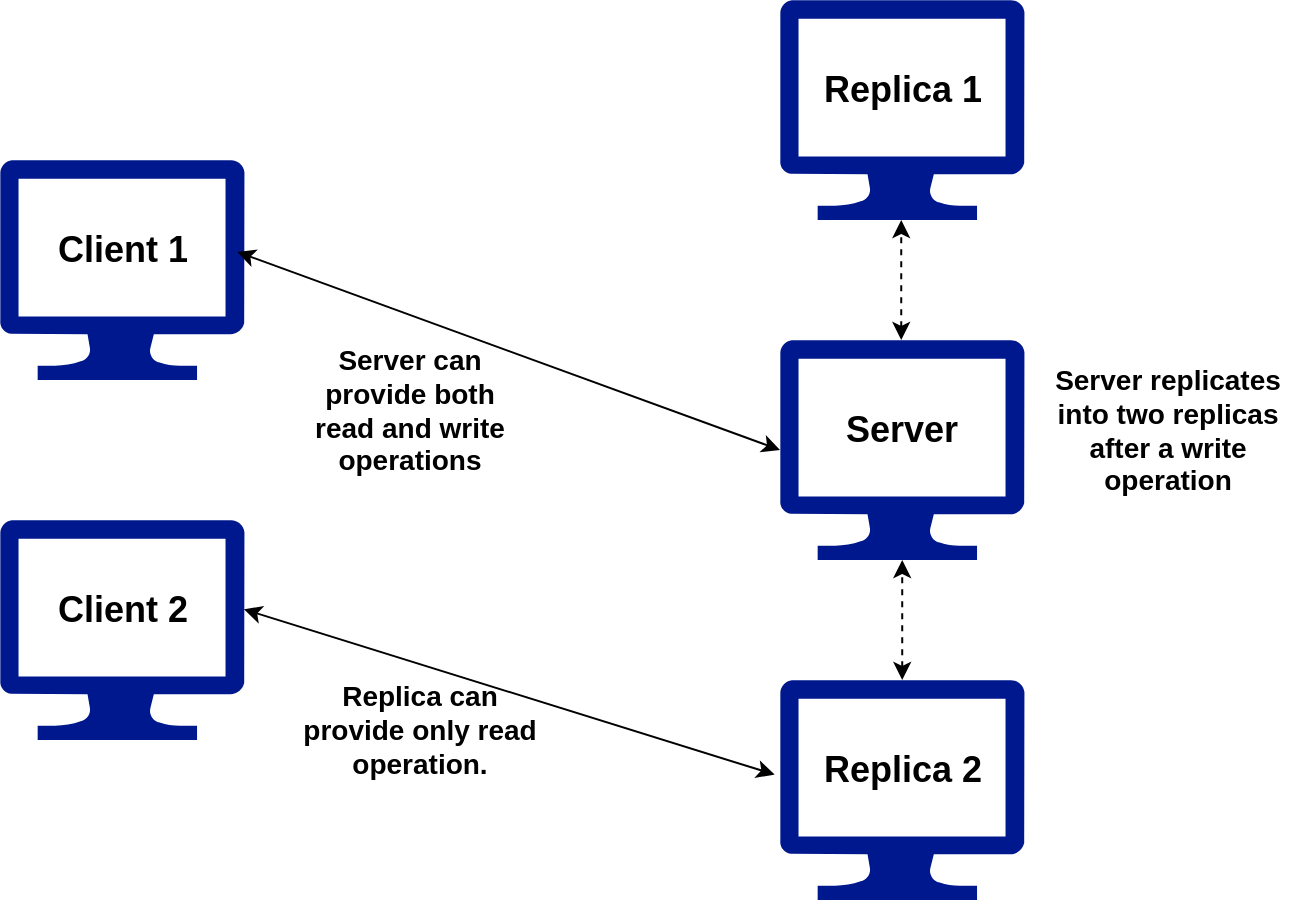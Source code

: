 <mxfile version="22.0.4" type="github">
  <diagram name="Page-1" id="aQ-0_9-Fyp5eesQCCfd_">
    <mxGraphModel dx="794" dy="456" grid="1" gridSize="10" guides="1" tooltips="1" connect="1" arrows="1" fold="1" page="1" pageScale="1" pageWidth="850" pageHeight="1100" math="0" shadow="0">
      <root>
        <mxCell id="0" />
        <mxCell id="1" parent="0" />
        <mxCell id="oLp5ZzWM8y31IEe4S4pO-1" value="" style="sketch=0;aspect=fixed;pointerEvents=1;shadow=0;dashed=0;html=1;strokeColor=none;labelPosition=center;verticalLabelPosition=bottom;verticalAlign=top;align=center;fillColor=#00188D;shape=mxgraph.azure.computer" vertex="1" parent="1">
          <mxGeometry x="140" y="310" width="122.22" height="110" as="geometry" />
        </mxCell>
        <mxCell id="oLp5ZzWM8y31IEe4S4pO-2" value="" style="sketch=0;aspect=fixed;pointerEvents=1;shadow=0;dashed=0;html=1;strokeColor=none;labelPosition=center;verticalLabelPosition=bottom;verticalAlign=top;align=center;fillColor=#00188D;shape=mxgraph.azure.computer" vertex="1" parent="1">
          <mxGeometry x="530" y="220" width="122.22" height="110" as="geometry" />
        </mxCell>
        <mxCell id="oLp5ZzWM8y31IEe4S4pO-3" value="&lt;font style=&quot;font-size: 18px;&quot;&gt;&lt;b&gt;Client 2&lt;/b&gt;&lt;/font&gt;" style="text;html=1;strokeColor=none;fillColor=none;align=center;verticalAlign=middle;whiteSpace=wrap;rounded=0;" vertex="1" parent="1">
          <mxGeometry x="165.56" y="340" width="71.11" height="30" as="geometry" />
        </mxCell>
        <mxCell id="oLp5ZzWM8y31IEe4S4pO-4" value="&lt;font style=&quot;font-size: 18px;&quot;&gt;&lt;b&gt;Server&lt;/b&gt;&lt;/font&gt;" style="text;html=1;strokeColor=none;fillColor=none;align=center;verticalAlign=middle;whiteSpace=wrap;rounded=0;" vertex="1" parent="1">
          <mxGeometry x="561.11" y="250" width="60" height="30" as="geometry" />
        </mxCell>
        <mxCell id="oLp5ZzWM8y31IEe4S4pO-5" value="" style="sketch=0;aspect=fixed;pointerEvents=1;shadow=0;dashed=0;html=1;strokeColor=none;labelPosition=center;verticalLabelPosition=bottom;verticalAlign=top;align=center;fillColor=#00188D;shape=mxgraph.azure.computer" vertex="1" parent="1">
          <mxGeometry x="530" y="50" width="122.22" height="110" as="geometry" />
        </mxCell>
        <mxCell id="oLp5ZzWM8y31IEe4S4pO-7" value="" style="sketch=0;aspect=fixed;pointerEvents=1;shadow=0;dashed=0;html=1;strokeColor=none;labelPosition=center;verticalLabelPosition=bottom;verticalAlign=top;align=center;fillColor=#00188D;shape=mxgraph.azure.computer" vertex="1" parent="1">
          <mxGeometry x="530" y="390" width="122.22" height="110" as="geometry" />
        </mxCell>
        <mxCell id="oLp5ZzWM8y31IEe4S4pO-8" value="&lt;font style=&quot;font-size: 18px;&quot;&gt;&lt;b&gt;Replica 1&lt;/b&gt;&lt;/font&gt;" style="text;html=1;strokeColor=none;fillColor=none;align=center;verticalAlign=middle;whiteSpace=wrap;rounded=0;" vertex="1" parent="1">
          <mxGeometry x="545.56" y="80" width="91.11" height="30" as="geometry" />
        </mxCell>
        <mxCell id="oLp5ZzWM8y31IEe4S4pO-9" value="&lt;font style=&quot;font-size: 18px;&quot;&gt;&lt;b&gt;Replica 2&lt;/b&gt;&lt;/font&gt;" style="text;html=1;strokeColor=none;fillColor=none;align=center;verticalAlign=middle;whiteSpace=wrap;rounded=0;" vertex="1" parent="1">
          <mxGeometry x="545.55" y="420" width="91.11" height="30" as="geometry" />
        </mxCell>
        <mxCell id="oLp5ZzWM8y31IEe4S4pO-10" value="" style="sketch=0;aspect=fixed;pointerEvents=1;shadow=0;dashed=0;html=1;strokeColor=none;labelPosition=center;verticalLabelPosition=bottom;verticalAlign=top;align=center;fillColor=#00188D;shape=mxgraph.azure.computer" vertex="1" parent="1">
          <mxGeometry x="140" y="130" width="122.22" height="110" as="geometry" />
        </mxCell>
        <mxCell id="oLp5ZzWM8y31IEe4S4pO-11" value="&lt;font style=&quot;font-size: 18px;&quot;&gt;&lt;b&gt;Client 1&lt;/b&gt;&lt;/font&gt;" style="text;html=1;strokeColor=none;fillColor=none;align=center;verticalAlign=middle;whiteSpace=wrap;rounded=0;" vertex="1" parent="1">
          <mxGeometry x="165.56" y="160" width="71.11" height="30" as="geometry" />
        </mxCell>
        <mxCell id="oLp5ZzWM8y31IEe4S4pO-12" value="" style="endArrow=classic;startArrow=classic;html=1;rounded=0;exitX=0.971;exitY=0.418;exitDx=0;exitDy=0;exitPerimeter=0;entryX=0;entryY=0.5;entryDx=0;entryDy=0;entryPerimeter=0;" edge="1" parent="1" source="oLp5ZzWM8y31IEe4S4pO-10" target="oLp5ZzWM8y31IEe4S4pO-2">
          <mxGeometry width="50" height="50" relative="1" as="geometry">
            <mxPoint x="380" y="350" as="sourcePoint" />
            <mxPoint x="430" y="300" as="targetPoint" />
          </mxGeometry>
        </mxCell>
        <mxCell id="oLp5ZzWM8y31IEe4S4pO-13" value="" style="endArrow=classic;startArrow=classic;html=1;rounded=0;exitX=0.998;exitY=0.406;exitDx=0;exitDy=0;exitPerimeter=0;entryX=-0.022;entryY=0.43;entryDx=0;entryDy=0;entryPerimeter=0;" edge="1" parent="1" source="oLp5ZzWM8y31IEe4S4pO-1" target="oLp5ZzWM8y31IEe4S4pO-7">
          <mxGeometry width="50" height="50" relative="1" as="geometry">
            <mxPoint x="380" y="350" as="sourcePoint" />
            <mxPoint x="430" y="300" as="targetPoint" />
          </mxGeometry>
        </mxCell>
        <mxCell id="oLp5ZzWM8y31IEe4S4pO-14" value="&lt;font style=&quot;font-size: 14px;&quot;&gt;&lt;b&gt;Replica can provide only read operation.&lt;/b&gt;&lt;/font&gt;" style="text;html=1;strokeColor=none;fillColor=none;align=center;verticalAlign=middle;whiteSpace=wrap;rounded=0;" vertex="1" parent="1">
          <mxGeometry x="290" y="390" width="120" height="50" as="geometry" />
        </mxCell>
        <mxCell id="oLp5ZzWM8y31IEe4S4pO-15" value="&lt;b&gt;&lt;font style=&quot;font-size: 14px;&quot;&gt;Server can provide both read and write operations&lt;/font&gt;&lt;/b&gt;" style="text;html=1;strokeColor=none;fillColor=none;align=center;verticalAlign=middle;whiteSpace=wrap;rounded=0;" vertex="1" parent="1">
          <mxGeometry x="290" y="220" width="110" height="70" as="geometry" />
        </mxCell>
        <mxCell id="oLp5ZzWM8y31IEe4S4pO-19" value="" style="endArrow=classic;startArrow=classic;html=1;rounded=0;dashed=1;entryX=0.5;entryY=1;entryDx=0;entryDy=0;entryPerimeter=0;exitX=0.5;exitY=0;exitDx=0;exitDy=0;exitPerimeter=0;" edge="1" parent="1" source="oLp5ZzWM8y31IEe4S4pO-7" target="oLp5ZzWM8y31IEe4S4pO-2">
          <mxGeometry width="50" height="50" relative="1" as="geometry">
            <mxPoint x="380" y="340" as="sourcePoint" />
            <mxPoint x="430" y="290" as="targetPoint" />
          </mxGeometry>
        </mxCell>
        <mxCell id="oLp5ZzWM8y31IEe4S4pO-20" value="" style="endArrow=classic;startArrow=classic;html=1;rounded=0;dashed=1;entryX=0.5;entryY=1;entryDx=0;entryDy=0;entryPerimeter=0;exitX=0.5;exitY=0;exitDx=0;exitDy=0;exitPerimeter=0;" edge="1" parent="1">
          <mxGeometry width="50" height="50" relative="1" as="geometry">
            <mxPoint x="590.62" y="220" as="sourcePoint" />
            <mxPoint x="590.62" y="160" as="targetPoint" />
          </mxGeometry>
        </mxCell>
        <mxCell id="oLp5ZzWM8y31IEe4S4pO-21" value="&lt;b&gt;&lt;font style=&quot;font-size: 14px;&quot;&gt;Server replicates into two replicas after a write operation&lt;/font&gt;&lt;/b&gt;" style="text;html=1;strokeColor=none;fillColor=none;align=center;verticalAlign=middle;whiteSpace=wrap;rounded=0;" vertex="1" parent="1">
          <mxGeometry x="660" y="230" width="127.78" height="70" as="geometry" />
        </mxCell>
      </root>
    </mxGraphModel>
  </diagram>
</mxfile>
